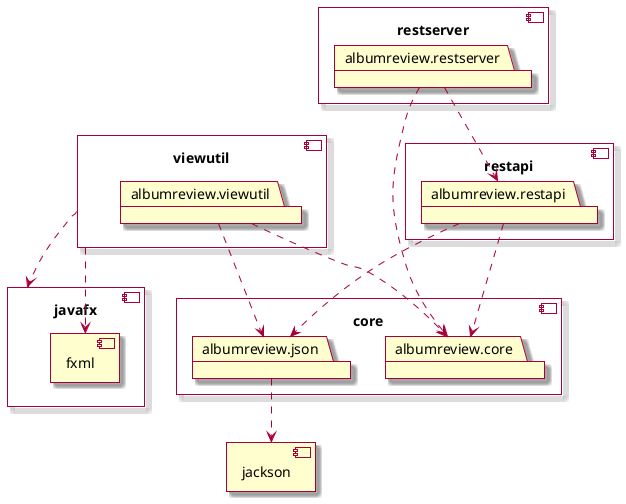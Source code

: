 @startuml Package Diagram R3

skin rose

component core {
  package albumreview.core
  package albumreview.json
}

component jackson {
}

component viewutil {
  package albumreview.viewutil
}

albumreview.viewutil ..> albumreview.core
albumreview.viewutil ..> albumreview.json

component javafx {
  component fxml {
  }
}

viewutil ..> javafx
viewutil ..> fxml


component restapi {
  package albumreview.restapi
}

albumreview.restapi ..> albumreview.core
albumreview.restapi ..> albumreview.json
albumreview.json ..> jackson

component restserver {
  package albumreview.restserver
}

albumreview.restserver ..> albumreview.core
albumreview.restserver ..> albumreview.restapi

@enduml